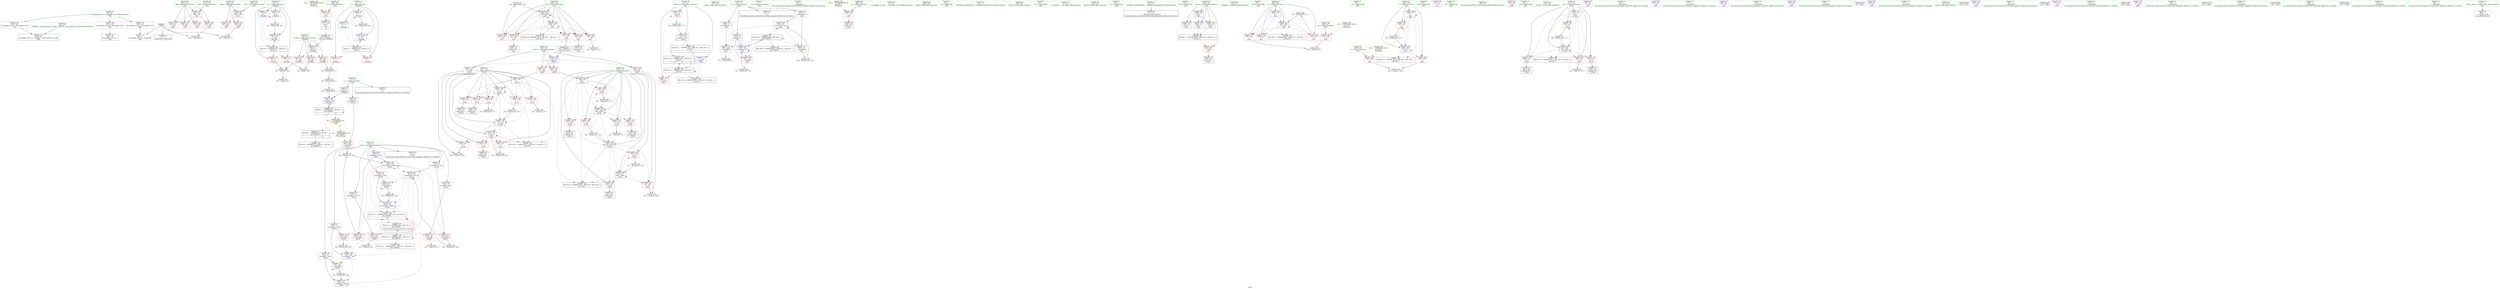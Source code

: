 digraph "SVFG" {
	label="SVFG";

	Node0x55632cdd7dc0 [shape=record,color=grey,label="{NodeID: 0\nNullPtr}"];
	Node0x55632cdd7dc0 -> Node0x55632ce00c40[style=solid];
	Node0x55632cdd7dc0 -> Node0x55632ce07b10[style=solid];
	Node0x55632cdd7dc0 -> Node0x55632ce118b0[style=solid];
	Node0x55632cdd7dc0 -> Node0x55632ce11bb0[style=solid];
	Node0x55632ce29da0 [shape=record,color=yellow,style=double,label="{NodeID: 360\n36V_1 = ENCHI(MR_36V_0)\npts\{263 \}\nFun[main]}"];
	Node0x55632ce29da0 -> Node0x55632ce06e50[style=dashed];
	Node0x55632ce03aa0 [shape=record,color=grey,label="{NodeID: 277\n364 = Binary(363, 154, )\n}"];
	Node0x55632ce03aa0 -> Node0x55632ce03840[style=solid];
	Node0x55632ce02a70 [shape=record,color=blue,label="{NodeID: 194\n129\<--203\ni26\<--\n_Z3cuti\n}"];
	Node0x55632ce02a70 -> Node0x55632ce05790[style=dashed];
	Node0x55632ce02a70 -> Node0x55632ce05860[style=dashed];
	Node0x55632ce02a70 -> Node0x55632ce05930[style=dashed];
	Node0x55632ce02a70 -> Node0x55632ce05a00[style=dashed];
	Node0x55632ce02a70 -> Node0x55632ce05d40[style=dashed];
	Node0x55632ce02a70 -> Node0x55632ce02c10[style=dashed];
	Node0x55632ce02a70 -> Node0x55632ce02e80[style=dashed];
	Node0x55632ce02a70 -> Node0x55632ce1f5f0[style=dashed];
	Node0x55632cdffc90 [shape=record,color=red,label="{NodeID: 111\n97\<--71\n\<--i\n_Z4makex\n}"];
	Node0x55632cdffc90 -> Node0x55632ce04820[style=solid];
	Node0x55632cdfdea0 [shape=record,color=green,label="{NodeID: 28\n17\<--19\nanswer\<--answer_field_insensitive\nGlob }"];
	Node0x55632cdfdea0 -> Node0x55632cdff880[style=solid];
	Node0x55632cdfdea0 -> Node0x55632cdff950[style=solid];
	Node0x55632cdfdea0 -> Node0x55632ce07810[style=solid];
	Node0x55632cdfdea0 -> Node0x55632ce086a0[style=solid];
	Node0x55632ce05c70 [shape=record,color=red,label="{NodeID: 139\n236\<--129\n\<--i26\n_Z3cuti\n}"];
	Node0x55632ce05c70 -> Node0x55632ce0d8a0[style=solid];
	Node0x55632ce00670 [shape=record,color=green,label="{NodeID: 56\n275\<--276\nfopen\<--fopen_field_insensitive\n}"];
	Node0x55632ce07330 [shape=record,color=red,label="{NodeID: 167\n353\<--268\n\<--i14\nmain\n|{<s0>15}}"];
	Node0x55632ce07330:s0 -> Node0x55632ce41050[style=solid,color=red];
	Node0x55632ce01f10 [shape=record,color=purple,label="{NodeID: 84\n349\<--11\narrayidx19\<--b\nmain\n}"];
	Node0x55632ce01f10 -> Node0x55632ce07670[style=solid];
	Node0x55632cdeba70 [shape=record,color=green,label="{NodeID: 1\n7\<--1\n__dso_handle\<--dummyObj\nGlob }"];
	Node0x55632ce03c20 [shape=record,color=grey,label="{NodeID: 278\n359 = Binary(358, 150, )\n}"];
	Node0x55632ce03c20 -> Node0x55632ce03770[style=solid];
	Node0x55632ce02b40 [shape=record,color=blue,label="{NodeID: 195\n217\<--219\narrayidx35\<--dec36\n_Z3cuti\n}"];
	Node0x55632ce02b40 -> Node0x55632ce063c0[style=dashed];
	Node0x55632ce02b40 -> Node0x55632ce02ce0[style=dashed];
	Node0x55632ce02b40 -> Node0x55632ce1faf0[style=dashed];
	Node0x55632cdffd60 [shape=record,color=red,label="{NodeID: 112\n101\<--71\n\<--i\n_Z4makex\n}"];
	Node0x55632cdfdf70 [shape=record,color=green,label="{NodeID: 29\n38\<--42\nllvm.global_ctors\<--llvm.global_ctors_field_insensitive\nGlob }"];
	Node0x55632cdfdf70 -> Node0x55632cdff580[style=solid];
	Node0x55632cdfdf70 -> Node0x55632cdff680[style=solid];
	Node0x55632cdfdf70 -> Node0x55632cdff780[style=solid];
	Node0x55632ce05d40 [shape=record,color=red,label="{NodeID: 140\n242\<--129\n\<--i26\n_Z3cuti\n}"];
	Node0x55632ce05d40 -> Node0x55632ce0d720[style=solid];
	Node0x55632ce00770 [shape=record,color=green,label="{NodeID: 57\n280\<--281\ncall1\<--call1_field_insensitive\nmain\n}"];
	Node0x55632ce00770 -> Node0x55632ce030f0[style=solid];
	Node0x55632ce07400 [shape=record,color=red,label="{NodeID: 168\n355\<--268\n\<--i14\nmain\n}"];
	Node0x55632ce07400 -> Node0x55632ce01a30[style=solid];
	Node0x55632ce01fe0 [shape=record,color=purple,label="{NodeID: 85\n357\<--11\narrayidx22\<--b\nmain\n}"];
	Node0x55632ce01fe0 -> Node0x55632ce07740[style=solid];
	Node0x55632ce01fe0 -> Node0x55632ce03770[style=solid];
	Node0x55632cdeb3b0 [shape=record,color=green,label="{NodeID: 2\n18\<--1\n\<--dummyObj\nCan only get source location for instruction, argument, global var or function.}"];
	Node0x55632ce29f60 [shape=record,color=yellow,style=double,label="{NodeID: 362\n40V_1 = ENCHI(MR_40V_0)\npts\{267 \}\nFun[main]}"];
	Node0x55632ce29f60 -> Node0x55632ce070c0[style=dashed];
	Node0x55632ce03da0 [shape=record,color=grey,label="{NodeID: 279\n222 = Binary(221, 154, )\n}"];
	Node0x55632ce03da0 -> Node0x55632ce02c10[style=solid];
	Node0x55632ce02c10 [shape=record,color=blue,label="{NodeID: 196\n129\<--222\ni26\<--dec37\n_Z3cuti\n}"];
	Node0x55632ce02c10 -> Node0x55632ce05ad0[style=dashed];
	Node0x55632ce02c10 -> Node0x55632ce05ba0[style=dashed];
	Node0x55632ce02c10 -> Node0x55632ce05c70[style=dashed];
	Node0x55632ce02c10 -> Node0x55632ce02db0[style=dashed];
	Node0x55632ce02c10 -> Node0x55632ce1f5f0[style=dashed];
	Node0x55632cdffe30 [shape=record,color=red,label="{NodeID: 113\n106\<--71\n\<--i\n_Z4makex\n}"];
	Node0x55632cdffe30 -> Node0x55632ce0da20[style=solid];
	Node0x55632cdfe040 [shape=record,color=green,label="{NodeID: 30\n43\<--44\n__cxx_global_var_init\<--__cxx_global_var_init_field_insensitive\n}"];
	Node0x55632ce05e10 [shape=record,color=red,label="{NodeID: 141\n142\<--141\n\<--arrayidx\n_Z3cuti\n}"];
	Node0x55632ce05e10 -> Node0x55632ce115b0[style=solid];
	Node0x55632ce00840 [shape=record,color=green,label="{NodeID: 58\n288\<--289\nprintf\<--printf_field_insensitive\n}"];
	Node0x55632ce074d0 [shape=record,color=red,label="{NodeID: 169\n363\<--268\n\<--i14\nmain\n}"];
	Node0x55632ce074d0 -> Node0x55632ce03aa0[style=solid];
	Node0x55632ce020b0 [shape=record,color=purple,label="{NodeID: 86\n141\<--14\narrayidx\<--have\n_Z3cuti\n}"];
	Node0x55632ce020b0 -> Node0x55632ce05e10[style=solid];
	Node0x55632cdeb710 [shape=record,color=green,label="{NodeID: 3\n20\<--1\n.str\<--dummyObj\nGlob }"];
	Node0x55632ce03f20 [shape=record,color=grey,label="{NodeID: 280\n219 = Binary(218, 150, )\n}"];
	Node0x55632ce03f20 -> Node0x55632ce02b40[style=solid];
	Node0x55632ce02ce0 [shape=record,color=blue,label="{NodeID: 197\n231\<--233\narrayidx42\<--add43\n_Z3cuti\n}"];
	Node0x55632ce02ce0 -> Node0x55632ce063c0[style=dashed];
	Node0x55632ce02ce0 -> Node0x55632ce02ce0[style=dashed];
	Node0x55632ce02ce0 -> Node0x55632ce1faf0[style=dashed];
	Node0x55632cdfff00 [shape=record,color=red,label="{NodeID: 114\n87\<--73\n\<--w\n_Z4makex\n}"];
	Node0x55632cdfff00 -> Node0x55632ce11d30[style=solid];
	Node0x55632cdfe110 [shape=record,color=green,label="{NodeID: 31\n47\<--48\n_ZNSt8ios_base4InitC1Ev\<--_ZNSt8ios_base4InitC1Ev_field_insensitive\n}"];
	Node0x55632ce05ee0 [shape=record,color=red,label="{NodeID: 142\n148\<--147\n\<--arrayidx3\n_Z3cuti\n}"];
	Node0x55632ce05ee0 -> Node0x55632ce0e020[style=solid];
	Node0x55632ce00940 [shape=record,color=green,label="{NodeID: 59\n302\<--303\nfscanf\<--fscanf_field_insensitive\n}"];
	Node0x55632ce075a0 [shape=record,color=red,label="{NodeID: 170\n331\<--330\n\<--arrayidx\nmain\n}"];
	Node0x55632ce075a0 -> Node0x55632ce0dba0[style=solid];
	Node0x55632ce02180 [shape=record,color=purple,label="{NodeID: 87\n147\<--14\narrayidx3\<--have\n_Z3cuti\n}"];
	Node0x55632ce02180 -> Node0x55632ce05ee0[style=solid];
	Node0x55632ce02180 -> Node0x55632ce08290[style=solid];
	Node0x55632cdd80e0 [shape=record,color=green,label="{NodeID: 4\n22\<--1\n.str.1\<--dummyObj\nGlob }"];
	Node0x55632ce040a0 [shape=record,color=grey,label="{NodeID: 281\n165 = Binary(164, 166, )\n}"];
	Node0x55632ce040a0 -> Node0x55632ce08430[style=solid];
	Node0x55632ce02db0 [shape=record,color=blue,label="{NodeID: 198\n129\<--237\ni26\<--dec45\n_Z3cuti\n}"];
	Node0x55632ce02db0 -> Node0x55632ce05ad0[style=dashed];
	Node0x55632ce02db0 -> Node0x55632ce05ba0[style=dashed];
	Node0x55632ce02db0 -> Node0x55632ce05c70[style=dashed];
	Node0x55632ce02db0 -> Node0x55632ce02db0[style=dashed];
	Node0x55632ce02db0 -> Node0x55632ce1f5f0[style=dashed];
	Node0x55632ce048f0 [shape=record,color=red,label="{NodeID: 115\n92\<--73\n\<--w\n_Z4makex\n}"];
	Node0x55632ce048f0 -> Node0x55632ce10830[style=solid];
	Node0x55632cdfe1e0 [shape=record,color=green,label="{NodeID: 32\n53\<--54\n__cxa_atexit\<--__cxa_atexit_field_insensitive\n}"];
	Node0x55632ce05fb0 [shape=record,color=red,label="{NodeID: 143\n164\<--163\n\<--arrayidx9\n_Z3cuti\n}"];
	Node0x55632ce05fb0 -> Node0x55632ce040a0[style=solid];
	Node0x55632ce00a40 [shape=record,color=green,label="{NodeID: 60\n372\<--373\nfprintf\<--fprintf_field_insensitive\n}"];
	Node0x55632ce07670 [shape=record,color=red,label="{NodeID: 171\n350\<--349\n\<--arrayidx19\nmain\n}"];
	Node0x55632ce07670 -> Node0x55632ce112b0[style=solid];
	Node0x55632ce02250 [shape=record,color=purple,label="{NodeID: 88\n163\<--14\narrayidx9\<--have\n_Z3cuti\n}"];
	Node0x55632ce02250 -> Node0x55632ce05fb0[style=solid];
	Node0x55632ce02250 -> Node0x55632ce08430[style=solid];
	Node0x55632cdeb830 [shape=record,color=green,label="{NodeID: 5\n24\<--1\n.str.2\<--dummyObj\nGlob }"];
	Node0x55632ce04220 [shape=record,color=grey,label="{NodeID: 282\n170 = Binary(169, 154, )\n}"];
	Node0x55632ce04220 -> Node0x55632ce08500[style=solid];
	Node0x55632ce02e80 [shape=record,color=blue,label="{NodeID: 199\n129\<--243\ni26\<--inc49\n_Z3cuti\n}"];
	Node0x55632ce02e80 -> Node0x55632ce05790[style=dashed];
	Node0x55632ce02e80 -> Node0x55632ce05860[style=dashed];
	Node0x55632ce02e80 -> Node0x55632ce05930[style=dashed];
	Node0x55632ce02e80 -> Node0x55632ce05a00[style=dashed];
	Node0x55632ce02e80 -> Node0x55632ce05d40[style=dashed];
	Node0x55632ce02e80 -> Node0x55632ce02c10[style=dashed];
	Node0x55632ce02e80 -> Node0x55632ce02e80[style=dashed];
	Node0x55632ce02e80 -> Node0x55632ce1f5f0[style=dashed];
	Node0x55632ce049c0 [shape=record,color=red,label="{NodeID: 116\n109\<--73\n\<--w\n_Z4makex\n}"];
	Node0x55632ce049c0 -> Node0x55632ce046a0[style=solid];
	Node0x55632cdfe2b0 [shape=record,color=green,label="{NodeID: 33\n52\<--58\n_ZNSt8ios_base4InitD1Ev\<--_ZNSt8ios_base4InitD1Ev_field_insensitive\n}"];
	Node0x55632cdfe2b0 -> Node0x55632ce01040[style=solid];
	Node0x55632ce06080 [shape=record,color=red,label="{NodeID: 144\n191\<--190\n\<--arrayidx19\n_Z3cuti\n}"];
	Node0x55632ce06080 -> Node0x55632ce0dd20[style=solid];
	Node0x55632ce00b40 [shape=record,color=green,label="{NodeID: 61\n40\<--397\n_GLOBAL__sub_I_xpsmiler_3_0.cpp\<--_GLOBAL__sub_I_xpsmiler_3_0.cpp_field_insensitive\n}"];
	Node0x55632ce00b40 -> Node0x55632ce07a10[style=solid];
	Node0x55632ce25ef0 [shape=record,color=black,label="{NodeID: 338\nMR_10V_6 = PHI(MR_10V_2, MR_10V_1, MR_10V_1, )\npts\{19 \}\n}"];
	Node0x55632ce07740 [shape=record,color=red,label="{NodeID: 172\n358\<--357\n\<--arrayidx22\nmain\n}"];
	Node0x55632ce07740 -> Node0x55632ce03c20[style=solid];
	Node0x55632ce02320 [shape=record,color=purple,label="{NodeID: 89\n194\<--14\narrayidx21\<--have\n_Z3cuti\n}"];
	Node0x55632ce02320 -> Node0x55632ce06150[style=solid];
	Node0x55632ce02320 -> Node0x55632ce028d0[style=solid];
	Node0x55632cdeb8c0 [shape=record,color=green,label="{NodeID: 6\n26\<--1\n.str.3\<--dummyObj\nGlob }"];
	Node0x55632ce043a0 [shape=record,color=grey,label="{NodeID: 283\n176 = Binary(175, 177, )\n}"];
	Node0x55632ce043a0 -> Node0x55632ce085d0[style=solid];
	Node0x55632ce02f50 [shape=record,color=blue,label="{NodeID: 200\n250\<--18\nretval\<--\nmain\n}"];
	Node0x55632ce02f50 -> Node0x55632ce031c0[style=dashed];
	Node0x55632ce02f50 -> Node0x55632ce03290[style=dashed];
	Node0x55632ce02f50 -> Node0x55632ce0a960[style=dashed];
	Node0x55632ce04a90 [shape=record,color=red,label="{NodeID: 117\n132\<--123\n\<--x.addr\n_Z3cuti\n}"];
	Node0x55632ce04a90 -> Node0x55632ce081c0[style=solid];
	Node0x55632cdfe3b0 [shape=record,color=green,label="{NodeID: 34\n65\<--66\n_Z4makex\<--_Z4makex_field_insensitive\n}"];
	Node0x55632ce1d3f0 [shape=record,color=black,label="{NodeID: 311\nMR_8V_2 = PHI(MR_8V_3, MR_8V_1, )\npts\{100000 \}\n|{|<s1>13}}"];
	Node0x55632ce1d3f0 -> Node0x55632ce277f0[style=dashed];
	Node0x55632ce1d3f0:s1 -> Node0x55632ce209f0[style=dashed,color=red];
	Node0x55632ce06150 [shape=record,color=red,label="{NodeID: 145\n195\<--194\n\<--arrayidx21\n_Z3cuti\n}"];
	Node0x55632ce06150 -> Node0x55632ce0dd20[style=solid];
	Node0x55632ce00c40 [shape=record,color=black,label="{NodeID: 62\n2\<--3\ndummyVal\<--dummyVal\n}"];
	Node0x55632ce263f0 [shape=record,color=black,label="{NodeID: 339\nMR_24V_5 = PHI(MR_24V_3, MR_24V_6, MR_24V_4, )\npts\{251 \}\n}"];
	Node0x55632ce263f0 -> Node0x55632ce06490[style=dashed];
	Node0x55632ce07810 [shape=record,color=blue,label="{NodeID: 173\n17\<--18\nanswer\<--\nGlob }"];
	Node0x55632ce07810 -> Node0x55632ce231f0[style=dashed];
	Node0x55632ce07810 -> Node0x55632ce25ef0[style=dashed];
	Node0x55632ce023f0 [shape=record,color=purple,label="{NodeID: 90\n211\<--14\narrayidx31\<--have\n_Z3cuti\n}"];
	Node0x55632ce023f0 -> Node0x55632ce06220[style=solid];
	Node0x55632cdeb4b0 [shape=record,color=green,label="{NodeID: 7\n28\<--1\n.str.4\<--dummyObj\nGlob }"];
	Node0x55632ce04520 [shape=record,color=grey,label="{NodeID: 284\n376 = Binary(375, 177, )\n}"];
	Node0x55632ce04520 -> Node0x55632ce0a890[style=solid];
	Node0x55632ce03020 [shape=record,color=blue,label="{NodeID: 201\n252\<--273\ninfp\<--call\nmain\n}"];
	Node0x55632ce03020 -> Node0x55632ce06560[style=dashed];
	Node0x55632ce03020 -> Node0x55632ce06630[style=dashed];
	Node0x55632ce03020 -> Node0x55632ce06700[style=dashed];
	Node0x55632ce03020 -> Node0x55632ce067d0[style=dashed];
	Node0x55632ce04b60 [shape=record,color=red,label="{NodeID: 118\n158\<--123\n\<--x.addr\n_Z3cuti\n}"];
	Node0x55632ce04b60 -> Node0x55632ce11730[style=solid];
	Node0x55632cdfe4b0 [shape=record,color=green,label="{NodeID: 35\n69\<--70\nx.addr\<--x.addr_field_insensitive\n_Z4makex\n}"];
	Node0x55632cdfe4b0 -> Node0x55632cdffa20[style=solid];
	Node0x55632cdfe4b0 -> Node0x55632cdffaf0[style=solid];
	Node0x55632cdfe4b0 -> Node0x55632cdffbc0[style=solid];
	Node0x55632cdfe4b0 -> Node0x55632ce07c10[style=solid];
	Node0x55632ce06220 [shape=record,color=red,label="{NodeID: 146\n212\<--211\n\<--arrayidx31\n_Z3cuti\n}"];
	Node0x55632ce06220 -> Node0x55632ce10cb0[style=solid];
	Node0x55632ce00d40 [shape=record,color=black,label="{NodeID: 63\n9\<--8\n\<--a\nCan only get source location for instruction, argument, global var or function.}"];
	Node0x55632ce268f0 [shape=record,color=black,label="{NodeID: 340\nMR_32V_5 = PHI(MR_32V_3, MR_32V_1, MR_32V_1, )\npts\{259 \}\n}"];
	Node0x55632ce07910 [shape=record,color=blue,label="{NodeID: 174\n401\<--39\nllvm.global_ctors_0\<--\nGlob }"];
	Node0x55632ce024c0 [shape=record,color=purple,label="{NodeID: 91\n217\<--14\narrayidx35\<--have\n_Z3cuti\n}"];
	Node0x55632ce024c0 -> Node0x55632ce062f0[style=solid];
	Node0x55632ce024c0 -> Node0x55632ce02b40[style=solid];
	Node0x55632cdeb540 [shape=record,color=green,label="{NodeID: 8\n30\<--1\n.str.5\<--dummyObj\nGlob }"];
	Node0x55632ce046a0 [shape=record,color=grey,label="{NodeID: 285\n110 = Binary(109, 85, )\n}"];
	Node0x55632ce046a0 -> Node0x55632ce08020[style=solid];
	Node0x55632ce030f0 [shape=record,color=blue,label="{NodeID: 202\n254\<--280\noutfp\<--call1\nmain\n}"];
	Node0x55632ce030f0 -> Node0x55632ce068a0[style=dashed];
	Node0x55632ce030f0 -> Node0x55632ce06970[style=dashed];
	Node0x55632ce04c30 [shape=record,color=red,label="{NodeID: 119\n203\<--123\n\<--x.addr\n_Z3cuti\n}"];
	Node0x55632ce04c30 -> Node0x55632ce02a70[style=solid];
	Node0x55632cdfe580 [shape=record,color=green,label="{NodeID: 36\n71\<--72\ni\<--i_field_insensitive\n_Z4makex\n}"];
	Node0x55632cdfe580 -> Node0x55632cdffc90[style=solid];
	Node0x55632cdfe580 -> Node0x55632cdffd60[style=solid];
	Node0x55632cdfe580 -> Node0x55632cdffe30[style=solid];
	Node0x55632cdfe580 -> Node0x55632ce07ce0[style=solid];
	Node0x55632cdfe580 -> Node0x55632ce07f50[style=solid];
	Node0x55632ce062f0 [shape=record,color=red,label="{NodeID: 147\n218\<--217\n\<--arrayidx35\n_Z3cuti\n}"];
	Node0x55632ce062f0 -> Node0x55632ce03f20[style=solid];
	Node0x55632ce00e40 [shape=record,color=black,label="{NodeID: 64\n12\<--11\n\<--b\nCan only get source location for instruction, argument, global var or function.}"];
	Node0x55632ce26df0 [shape=record,color=black,label="{NodeID: 341\nMR_38V_6 = PHI(MR_38V_2, MR_38V_1, MR_38V_1, )\npts\{265 \}\n}"];
	Node0x55632ce07a10 [shape=record,color=blue,label="{NodeID: 175\n402\<--40\nllvm.global_ctors_1\<--_GLOBAL__sub_I_xpsmiler_3_0.cpp\nGlob }"];
	Node0x55632ce02590 [shape=record,color=purple,label="{NodeID: 92\n231\<--14\narrayidx42\<--have\n_Z3cuti\n}"];
	Node0x55632ce02590 -> Node0x55632ce063c0[style=solid];
	Node0x55632ce02590 -> Node0x55632ce02ce0[style=solid];
	Node0x55632cdd7c20 [shape=record,color=green,label="{NodeID: 9\n32\<--1\n.str.6\<--dummyObj\nGlob }"];
	Node0x55632ce04820 [shape=record,color=grey,label="{NodeID: 286\n98 = Binary(96, 97, )\n}"];
	Node0x55632ce04820 -> Node0x55632ce0e4a0[style=solid];
	Node0x55632ce031c0 [shape=record,color=blue,label="{NodeID: 203\n250\<--18\nretval\<--\nmain\n}"];
	Node0x55632ce031c0 -> Node0x55632ce263f0[style=dashed];
	Node0x55632ce04d00 [shape=record,color=red,label="{NodeID: 120\n226\<--123\n\<--x.addr\n_Z3cuti\n}"];
	Node0x55632ce04d00 -> Node0x55632ce11a30[style=solid];
	Node0x55632cdfe650 [shape=record,color=green,label="{NodeID: 37\n73\<--74\nw\<--w_field_insensitive\n_Z4makex\n}"];
	Node0x55632cdfe650 -> Node0x55632cdfff00[style=solid];
	Node0x55632cdfe650 -> Node0x55632ce048f0[style=solid];
	Node0x55632cdfe650 -> Node0x55632ce049c0[style=solid];
	Node0x55632cdfe650 -> Node0x55632ce07db0[style=solid];
	Node0x55632cdfe650 -> Node0x55632ce08020[style=solid];
	Node0x55632ce1e2f0 [shape=record,color=black,label="{NodeID: 314\nMR_10V_2 = PHI(MR_10V_1, MR_10V_3, MR_10V_3, )\npts\{19 \}\n|{<s0>15}}"];
	Node0x55632ce1e2f0:s0 -> Node0x55632ce20ef0[style=dashed,color=blue];
	Node0x55632ce063c0 [shape=record,color=red,label="{NodeID: 148\n232\<--231\n\<--arrayidx42\n_Z3cuti\n}"];
	Node0x55632ce063c0 -> Node0x55632ce106b0[style=solid];
	Node0x55632ce00f40 [shape=record,color=black,label="{NodeID: 65\n15\<--14\n\<--have\nCan only get source location for instruction, argument, global var or function.}"];
	Node0x55632ce272f0 [shape=record,color=black,label="{NodeID: 342\nMR_42V_6 = PHI(MR_42V_2, MR_42V_1, MR_42V_1, )\npts\{269 \}\n}"];
	Node0x55632ce07b10 [shape=record,color=blue, style = dotted,label="{NodeID: 176\n403\<--3\nllvm.global_ctors_2\<--dummyVal\nGlob }"];
	Node0x55632ce02660 [shape=record,color=purple,label="{NodeID: 93\n271\<--20\n\<--.str\nmain\n}"];
	Node0x55632cdd7cb0 [shape=record,color=green,label="{NodeID: 10\n34\<--1\n.str.7\<--dummyObj\nGlob }"];
	Node0x55632ce106b0 [shape=record,color=grey,label="{NodeID: 287\n233 = Binary(232, 166, )\n}"];
	Node0x55632ce106b0 -> Node0x55632ce02ce0[style=solid];
	Node0x55632ce03290 [shape=record,color=blue,label="{NodeID: 204\n250\<--18\nretval\<--\nmain\n}"];
	Node0x55632ce03290 -> Node0x55632ce263f0[style=dashed];
	Node0x55632ce04dd0 [shape=record,color=red,label="{NodeID: 121\n135\<--125\n\<--i\n_Z3cuti\n}"];
	Node0x55632ce04dd0 -> Node0x55632ce11430[style=solid];
	Node0x55632cdfe720 [shape=record,color=green,label="{NodeID: 38\n80\<--81\nllvm.memset.p0i8.i64\<--llvm.memset.p0i8.i64_field_insensitive\n}"];
	Node0x55632ce1e7f0 [shape=record,color=black,label="{NodeID: 315\nMR_14V_8 = PHI(MR_14V_5, MR_14V_3, MR_14V_3, )\npts\{126 \}\n}"];
	Node0x55632ce06490 [shape=record,color=red,label="{NodeID: 149\n381\<--250\n\<--retval\nmain\n}"];
	Node0x55632ce06490 -> Node0x55632ce01b00[style=solid];
	Node0x55632ce01040 [shape=record,color=black,label="{NodeID: 66\n51\<--52\n\<--_ZNSt8ios_base4InitD1Ev\nCan only get source location for instruction, argument, global var or function.}"];
	Node0x55632ce277f0 [shape=record,color=black,label="{NodeID: 343\nMR_8V_4 = PHI(MR_8V_2, MR_8V_1, MR_8V_1, )\npts\{100000 \}\n}"];
	Node0x55632ce07c10 [shape=record,color=blue,label="{NodeID: 177\n69\<--68\nx.addr\<--x\n_Z4makex\n}"];
	Node0x55632ce07c10 -> Node0x55632cdffa20[style=dashed];
	Node0x55632ce07c10 -> Node0x55632cdffaf0[style=dashed];
	Node0x55632ce07c10 -> Node0x55632cdffbc0[style=dashed];
	Node0x55632ce02730 [shape=record,color=purple,label="{NodeID: 94\n272\<--22\n\<--.str.1\nmain\n}"];
	Node0x55632cdec610 [shape=record,color=green,label="{NodeID: 11\n36\<--1\n.str.8\<--dummyObj\nGlob }"];
	Node0x55632ce10830 [shape=record,color=grey,label="{NodeID: 288\n93 = Binary(91, 92, )\n}"];
	Node0x55632ce10830 -> Node0x55632ce11eb0[style=solid];
	Node0x55632ce03360 [shape=record,color=blue,label="{NodeID: 205\n258\<--177\nz\<--\nmain\n}"];
	Node0x55632ce03360 -> Node0x55632ce06b10[style=dashed];
	Node0x55632ce03360 -> Node0x55632ce06be0[style=dashed];
	Node0x55632ce03360 -> Node0x55632ce06cb0[style=dashed];
	Node0x55632ce03360 -> Node0x55632ce0a890[style=dashed];
	Node0x55632ce03360 -> Node0x55632ce268f0[style=dashed];
	Node0x55632ce04ea0 [shape=record,color=red,label="{NodeID: 122\n139\<--125\n\<--i\n_Z3cuti\n}"];
	Node0x55632ce04ea0 -> Node0x55632ce01140[style=solid];
	Node0x55632cdfe820 [shape=record,color=green,label="{NodeID: 39\n119\<--120\n_Z3cuti\<--_Z3cuti_field_insensitive\n}"];
	Node0x55632ce1f500 [shape=record,color=black,label="{NodeID: 316\nMR_16V_2 = PHI(MR_16V_1, MR_16V_4, MR_16V_4, )\npts\{128 \}\n}"];
	Node0x55632ce06560 [shape=record,color=red,label="{NodeID: 150\n283\<--252\n\<--infp\nmain\n}"];
	Node0x55632ce06560 -> Node0x55632ce118b0[style=solid];
	Node0x55632ce01140 [shape=record,color=black,label="{NodeID: 67\n140\<--139\nidxprom\<--\n_Z3cuti\n}"];
	Node0x55632ce27cf0 [shape=record,color=black,label="{NodeID: 344\nMR_45V_8 = PHI(MR_45V_2, MR_45V_1, MR_45V_1, )\npts\{130000 \}\n}"];
	Node0x55632ce07ce0 [shape=record,color=blue,label="{NodeID: 178\n71\<--83\ni\<--\n_Z4makex\n}"];
	Node0x55632ce07ce0 -> Node0x55632ce1fff0[style=dashed];
	Node0x55632ce02800 [shape=record,color=purple,label="{NodeID: 95\n278\<--24\n\<--.str.2\nmain\n}"];
	Node0x55632cdec6e0 [shape=record,color=green,label="{NodeID: 12\n39\<--1\n\<--dummyObj\nCan only get source location for instruction, argument, global var or function.}"];
	Node0x55632ce109b0 [shape=record,color=grey,label="{NodeID: 289\n181 = Binary(180, 177, )\n}"];
	Node0x55632ce109b0 -> Node0x55632ce086a0[style=solid];
	Node0x55632ce03430 [shape=record,color=blue,label="{NodeID: 206\n264\<--18\ni\<--\nmain\n}"];
	Node0x55632ce03430 -> Node0x55632ce06f20[style=dashed];
	Node0x55632ce03430 -> Node0x55632ce06ff0[style=dashed];
	Node0x55632ce03430 -> Node0x55632ce03430[style=dashed];
	Node0x55632ce03430 -> Node0x55632ce035d0[style=dashed];
	Node0x55632ce03430 -> Node0x55632ce26df0[style=dashed];
	Node0x55632ce04f70 [shape=record,color=red,label="{NodeID: 123\n145\<--125\n\<--i\n_Z3cuti\n}"];
	Node0x55632ce04f70 -> Node0x55632ce01210[style=solid];
	Node0x55632cdfe920 [shape=record,color=green,label="{NodeID: 40\n123\<--124\nx.addr\<--x.addr_field_insensitive\n_Z3cuti\n}"];
	Node0x55632cdfe920 -> Node0x55632ce04a90[style=solid];
	Node0x55632cdfe920 -> Node0x55632ce04b60[style=solid];
	Node0x55632cdfe920 -> Node0x55632ce04c30[style=solid];
	Node0x55632cdfe920 -> Node0x55632ce04d00[style=solid];
	Node0x55632cdfe920 -> Node0x55632ce080f0[style=solid];
	Node0x55632ce097a0 [shape=record,color=yellow,style=double,label="{NodeID: 400\n8V_3 = CSCHI(MR_8V_2)\npts\{100000 \}\nCS[]|{|<s1>15}}"];
	Node0x55632ce097a0 -> Node0x55632ce1d3f0[style=dashed];
	Node0x55632ce097a0:s1 -> Node0x55632ce29590[style=dashed,color=red];
	Node0x55632ce1f5f0 [shape=record,color=black,label="{NodeID: 317\nMR_18V_2 = PHI(MR_18V_1, MR_18V_4, MR_18V_6, )\npts\{130 \}\n}"];
	Node0x55632ce06630 [shape=record,color=red,label="{NodeID: 151\n299\<--252\n\<--infp\nmain\n}"];
	Node0x55632ce01210 [shape=record,color=black,label="{NodeID: 68\n146\<--145\nidxprom2\<--\n_Z3cuti\n}"];
	Node0x55632ce281f0 [shape=record,color=black,label="{NodeID: 345\nMR_21V_6 = PHI(MR_21V_2, MR_21V_1, MR_21V_1, )\npts\{160000 \}\n}"];
	Node0x55632ce07db0 [shape=record,color=blue,label="{NodeID: 179\n73\<--85\nw\<--\n_Z4makex\n}"];
	Node0x55632ce07db0 -> Node0x55632ce204f0[style=dashed];
	Node0x55632cdfefd0 [shape=record,color=purple,label="{NodeID: 96\n279\<--26\n\<--.str.3\nmain\n}"];
	Node0x55632cdebb60 [shape=record,color=green,label="{NodeID: 13\n77\<--1\n\<--dummyObj\nCan only get source location for instruction, argument, global var or function.}"];
	Node0x55632ce10b30 [shape=record,color=grey,label="{NodeID: 290\n186 = cmp(185, 137, )\n}"];
	Node0x55632ce03500 [shape=record,color=blue,label="{NodeID: 207\n330\<--332\narrayidx\<--inc\nmain\n}"];
	Node0x55632ce03500 -> Node0x55632ce075a0[style=dashed];
	Node0x55632ce03500 -> Node0x55632ce03500[style=dashed];
	Node0x55632ce03500 -> Node0x55632ce23bf0[style=dashed];
	Node0x55632ce05040 [shape=record,color=red,label="{NodeID: 124\n152\<--125\n\<--i\n_Z3cuti\n}"];
	Node0x55632ce05040 -> Node0x55632ce0e1a0[style=solid];
	Node0x55632cdfe9f0 [shape=record,color=green,label="{NodeID: 41\n125\<--126\ni\<--i_field_insensitive\n_Z3cuti\n}"];
	Node0x55632cdfe9f0 -> Node0x55632ce04dd0[style=solid];
	Node0x55632cdfe9f0 -> Node0x55632ce04ea0[style=solid];
	Node0x55632cdfe9f0 -> Node0x55632ce04f70[style=solid];
	Node0x55632cdfe9f0 -> Node0x55632ce05040[style=solid];
	Node0x55632cdfe9f0 -> Node0x55632ce05110[style=solid];
	Node0x55632cdfe9f0 -> Node0x55632ce051e0[style=solid];
	Node0x55632cdfe9f0 -> Node0x55632ce052b0[style=solid];
	Node0x55632cdfe9f0 -> Node0x55632ce05380[style=solid];
	Node0x55632cdfe9f0 -> Node0x55632ce081c0[style=solid];
	Node0x55632cdfe9f0 -> Node0x55632ce08360[style=solid];
	Node0x55632cdfe9f0 -> Node0x55632ce08500[style=solid];
	Node0x55632cdfe9f0 -> Node0x55632ce085d0[style=solid];
	Node0x55632ce1faf0 [shape=record,color=black,label="{NodeID: 318\nMR_21V_5 = PHI(MR_21V_3, MR_21V_6, MR_21V_9, )\npts\{160000 \}\n|{<s0>15}}"];
	Node0x55632ce1faf0:s0 -> Node0x55632ce218f0[style=dashed,color=blue];
	Node0x55632ce06700 [shape=record,color=red,label="{NodeID: 152\n310\<--252\n\<--infp\nmain\n}"];
	Node0x55632ce012e0 [shape=record,color=black,label="{NodeID: 69\n162\<--161\nidxprom8\<--\n_Z3cuti\n}"];
	Node0x55632ce07e80 [shape=record,color=blue,label="{NodeID: 180\n102\<--100\narrayidx\<--sub\n_Z4makex\n}"];
	Node0x55632ce07e80 -> Node0x55632ce209f0[style=dashed];
	Node0x55632cdff0a0 [shape=record,color=purple,label="{NodeID: 97\n286\<--28\n\<--.str.4\nmain\n}"];
	Node0x55632cdebc30 [shape=record,color=green,label="{NodeID: 14\n78\<--1\n\<--dummyObj\nCan only get source location for instruction, argument, global var or function.}"];
	Node0x55632ce10cb0 [shape=record,color=grey,label="{NodeID: 291\n213 = cmp(212, 83, )\n}"];
	Node0x55632ce035d0 [shape=record,color=blue,label="{NodeID: 208\n264\<--336\ni\<--inc13\nmain\n}"];
	Node0x55632ce035d0 -> Node0x55632ce06f20[style=dashed];
	Node0x55632ce035d0 -> Node0x55632ce06ff0[style=dashed];
	Node0x55632ce035d0 -> Node0x55632ce03430[style=dashed];
	Node0x55632ce035d0 -> Node0x55632ce035d0[style=dashed];
	Node0x55632ce035d0 -> Node0x55632ce26df0[style=dashed];
	Node0x55632ce05110 [shape=record,color=red,label="{NodeID: 125\n157\<--125\n\<--i\n_Z3cuti\n}"];
	Node0x55632ce05110 -> Node0x55632ce11730[style=solid];
	Node0x55632cdfeac0 [shape=record,color=green,label="{NodeID: 42\n127\<--128\ni14\<--i14_field_insensitive\n_Z3cuti\n}"];
	Node0x55632cdfeac0 -> Node0x55632ce05450[style=solid];
	Node0x55632cdfeac0 -> Node0x55632ce05520[style=solid];
	Node0x55632cdfeac0 -> Node0x55632ce055f0[style=solid];
	Node0x55632cdfeac0 -> Node0x55632ce056c0[style=solid];
	Node0x55632cdfeac0 -> Node0x55632ce08770[style=solid];
	Node0x55632cdfeac0 -> Node0x55632ce029a0[style=solid];
	Node0x55632ce1fff0 [shape=record,color=black,label="{NodeID: 319\nMR_4V_3 = PHI(MR_4V_4, MR_4V_2, )\npts\{72 \}\n}"];
	Node0x55632ce1fff0 -> Node0x55632cdffc90[style=dashed];
	Node0x55632ce1fff0 -> Node0x55632cdffd60[style=dashed];
	Node0x55632ce1fff0 -> Node0x55632cdffe30[style=dashed];
	Node0x55632ce1fff0 -> Node0x55632ce07f50[style=dashed];
	Node0x55632ce067d0 [shape=record,color=red,label="{NodeID: 153\n325\<--252\n\<--infp\nmain\n}"];
	Node0x55632ce013b0 [shape=record,color=black,label="{NodeID: 70\n189\<--188\nidxprom18\<--\n_Z3cuti\n}"];
	Node0x55632ce07f50 [shape=record,color=blue,label="{NodeID: 181\n71\<--107\ni\<--inc\n_Z4makex\n}"];
	Node0x55632ce07f50 -> Node0x55632ce1fff0[style=dashed];
	Node0x55632cdff170 [shape=record,color=purple,label="{NodeID: 98\n295\<--30\n\<--.str.5\nmain\n}"];
	Node0x55632cdebd00 [shape=record,color=green,label="{NodeID: 15\n79\<--1\n\<--dummyObj\nCan only get source location for instruction, argument, global var or function.}"];
	Node0x55632ce10e30 [shape=record,color=grey,label="{NodeID: 292\n207 = cmp(206, 137, )\n}"];
	Node0x55632ce036a0 [shape=record,color=blue,label="{NodeID: 209\n268\<--341\ni14\<--\nmain\n}"];
	Node0x55632ce036a0 -> Node0x55632ce07190[style=dashed];
	Node0x55632ce036a0 -> Node0x55632ce07260[style=dashed];
	Node0x55632ce036a0 -> Node0x55632ce07330[style=dashed];
	Node0x55632ce036a0 -> Node0x55632ce07400[style=dashed];
	Node0x55632ce036a0 -> Node0x55632ce074d0[style=dashed];
	Node0x55632ce036a0 -> Node0x55632ce036a0[style=dashed];
	Node0x55632ce036a0 -> Node0x55632ce03840[style=dashed];
	Node0x55632ce036a0 -> Node0x55632ce272f0[style=dashed];
	Node0x55632ce051e0 [shape=record,color=red,label="{NodeID: 126\n161\<--125\n\<--i\n_Z3cuti\n}"];
	Node0x55632ce051e0 -> Node0x55632ce012e0[style=solid];
	Node0x55632cdfeb90 [shape=record,color=green,label="{NodeID: 43\n129\<--130\ni26\<--i26_field_insensitive\n_Z3cuti\n}"];
	Node0x55632cdfeb90 -> Node0x55632ce05790[style=solid];
	Node0x55632cdfeb90 -> Node0x55632ce05860[style=solid];
	Node0x55632cdfeb90 -> Node0x55632ce05930[style=solid];
	Node0x55632cdfeb90 -> Node0x55632ce05a00[style=solid];
	Node0x55632cdfeb90 -> Node0x55632ce05ad0[style=solid];
	Node0x55632cdfeb90 -> Node0x55632ce05ba0[style=solid];
	Node0x55632cdfeb90 -> Node0x55632ce05c70[style=solid];
	Node0x55632cdfeb90 -> Node0x55632ce05d40[style=solid];
	Node0x55632cdfeb90 -> Node0x55632ce02a70[style=solid];
	Node0x55632cdfeb90 -> Node0x55632ce02c10[style=solid];
	Node0x55632cdfeb90 -> Node0x55632ce02db0[style=solid];
	Node0x55632cdfeb90 -> Node0x55632ce02e80[style=solid];
	Node0x55632ce40950 [shape=record,color=black,label="{NodeID: 403\n50 = PHI()\n}"];
	Node0x55632ce204f0 [shape=record,color=black,label="{NodeID: 320\nMR_6V_3 = PHI(MR_6V_4, MR_6V_2, )\npts\{74 \}\n}"];
	Node0x55632ce204f0 -> Node0x55632cdfff00[style=dashed];
	Node0x55632ce204f0 -> Node0x55632ce048f0[style=dashed];
	Node0x55632ce204f0 -> Node0x55632ce049c0[style=dashed];
	Node0x55632ce204f0 -> Node0x55632ce08020[style=dashed];
	Node0x55632ce068a0 [shape=record,color=red,label="{NodeID: 154\n292\<--254\n\<--outfp\nmain\n}"];
	Node0x55632ce068a0 -> Node0x55632ce11bb0[style=solid];
	Node0x55632ce01480 [shape=record,color=black,label="{NodeID: 71\n193\<--192\nidxprom20\<--\n_Z3cuti\n}"];
	Node0x55632ce08020 [shape=record,color=blue,label="{NodeID: 182\n73\<--110\nw\<--shl1\n_Z4makex\n}"];
	Node0x55632ce08020 -> Node0x55632ce204f0[style=dashed];
	Node0x55632cdff240 [shape=record,color=purple,label="{NodeID: 99\n300\<--32\n\<--.str.6\nmain\n}"];
	Node0x55632cdebdd0 [shape=record,color=green,label="{NodeID: 16\n83\<--1\n\<--dummyObj\nCan only get source location for instruction, argument, global var or function.}"];
	Node0x55632ce10fb0 [shape=record,color=grey,label="{NodeID: 293\n323 = cmp(321, 322, )\n}"];
	Node0x55632ce03770 [shape=record,color=blue,label="{NodeID: 210\n357\<--359\narrayidx22\<--dec\nmain\n}"];
	Node0x55632ce03770 -> Node0x55632ce07670[style=dashed];
	Node0x55632ce03770 -> Node0x55632ce07740[style=dashed];
	Node0x55632ce03770 -> Node0x55632ce03770[style=dashed];
	Node0x55632ce03770 -> Node0x55632ce23bf0[style=dashed];
	Node0x55632ce052b0 [shape=record,color=red,label="{NodeID: 127\n169\<--125\n\<--i\n_Z3cuti\n}"];
	Node0x55632ce052b0 -> Node0x55632ce04220[style=solid];
	Node0x55632cdfec60 [shape=record,color=green,label="{NodeID: 44\n247\<--248\nmain\<--main_field_insensitive\n}"];
	Node0x55632ce40a50 [shape=record,color=black,label="{NodeID: 404\n312 = PHI()\n}"];
	Node0x55632ce209f0 [shape=record,color=black,label="{NodeID: 321\nMR_8V_2 = PHI(MR_8V_4, MR_8V_1, )\npts\{100000 \}\n|{|<s2>13}}"];
	Node0x55632ce209f0 -> Node0x55632ce07e80[style=dashed];
	Node0x55632ce209f0 -> Node0x55632ce209f0[style=dashed];
	Node0x55632ce209f0:s2 -> Node0x55632ce097a0[style=dashed,color=blue];
	Node0x55632ce06970 [shape=record,color=red,label="{NodeID: 155\n367\<--254\n\<--outfp\nmain\n}"];
	Node0x55632ce01550 [shape=record,color=black,label="{NodeID: 72\n210\<--209\nidxprom30\<--\n_Z3cuti\n}"];
	Node0x55632ce0d720 [shape=record,color=grey,label="{NodeID: 266\n243 = Binary(242, 177, )\n}"];
	Node0x55632ce0d720 -> Node0x55632ce02e80[style=solid];
	Node0x55632ce080f0 [shape=record,color=blue,label="{NodeID: 183\n123\<--122\nx.addr\<--x\n_Z3cuti\n}"];
	Node0x55632ce080f0 -> Node0x55632ce04a90[style=dashed];
	Node0x55632ce080f0 -> Node0x55632ce04b60[style=dashed];
	Node0x55632ce080f0 -> Node0x55632ce04c30[style=dashed];
	Node0x55632ce080f0 -> Node0x55632ce04d00[style=dashed];
	Node0x55632cdff310 [shape=record,color=purple,label="{NodeID: 100\n326\<--32\n\<--.str.6\nmain\n}"];
	Node0x55632cdfd6f0 [shape=record,color=green,label="{NodeID: 17\n85\<--1\n\<--dummyObj\nCan only get source location for instruction, argument, global var or function.}"];
	Node0x55632ce11130 [shape=record,color=grey,label="{NodeID: 294\n344 = cmp(343, 18, )\n}"];
	Node0x55632ce03840 [shape=record,color=blue,label="{NodeID: 211\n268\<--364\ni14\<--dec24\nmain\n}"];
	Node0x55632ce03840 -> Node0x55632ce07190[style=dashed];
	Node0x55632ce03840 -> Node0x55632ce07260[style=dashed];
	Node0x55632ce03840 -> Node0x55632ce07330[style=dashed];
	Node0x55632ce03840 -> Node0x55632ce07400[style=dashed];
	Node0x55632ce03840 -> Node0x55632ce074d0[style=dashed];
	Node0x55632ce03840 -> Node0x55632ce036a0[style=dashed];
	Node0x55632ce03840 -> Node0x55632ce03840[style=dashed];
	Node0x55632ce03840 -> Node0x55632ce272f0[style=dashed];
	Node0x55632ce05380 [shape=record,color=red,label="{NodeID: 128\n175\<--125\n\<--i\n_Z3cuti\n}"];
	Node0x55632ce05380 -> Node0x55632ce043a0[style=solid];
	Node0x55632cdfed60 [shape=record,color=green,label="{NodeID: 45\n250\<--251\nretval\<--retval_field_insensitive\nmain\n}"];
	Node0x55632cdfed60 -> Node0x55632ce06490[style=solid];
	Node0x55632cdfed60 -> Node0x55632ce02f50[style=solid];
	Node0x55632cdfed60 -> Node0x55632ce031c0[style=solid];
	Node0x55632cdfed60 -> Node0x55632ce03290[style=solid];
	Node0x55632cdfed60 -> Node0x55632ce0a960[style=solid];
	Node0x55632ce40b50 [shape=record,color=black,label="{NodeID: 405\n287 = PHI()\n}"];
	Node0x55632ce20ef0 [shape=record,color=black,label="{NodeID: 322\nMR_10V_4 = PHI(MR_10V_5, MR_10V_3, )\npts\{19 \}\n|{|<s1>15|<s2>15|<s3>15}}"];
	Node0x55632ce20ef0 -> Node0x55632ce231f0[style=dashed];
	Node0x55632ce20ef0:s1 -> Node0x55632cdff880[style=dashed,color=red];
	Node0x55632ce20ef0:s2 -> Node0x55632ce086a0[style=dashed,color=red];
	Node0x55632ce20ef0:s3 -> Node0x55632ce1e2f0[style=dashed,color=red];
	Node0x55632ce06a40 [shape=record,color=red,label="{NodeID: 156\n307\<--256\n\<--zz\nmain\n}"];
	Node0x55632ce06a40 -> Node0x55632ce12030[style=solid];
	Node0x55632ce01620 [shape=record,color=black,label="{NodeID: 73\n216\<--215\nidxprom34\<--\n_Z3cuti\n}"];
	Node0x55632ce0d8a0 [shape=record,color=grey,label="{NodeID: 267\n237 = Binary(236, 154, )\n}"];
	Node0x55632ce0d8a0 -> Node0x55632ce02db0[style=solid];
	Node0x55632ce081c0 [shape=record,color=blue,label="{NodeID: 184\n125\<--132\ni\<--\n_Z3cuti\n}"];
	Node0x55632ce081c0 -> Node0x55632ce04dd0[style=dashed];
	Node0x55632ce081c0 -> Node0x55632ce04ea0[style=dashed];
	Node0x55632ce081c0 -> Node0x55632ce04f70[style=dashed];
	Node0x55632ce081c0 -> Node0x55632ce05040[style=dashed];
	Node0x55632ce081c0 -> Node0x55632ce05380[style=dashed];
	Node0x55632ce081c0 -> Node0x55632ce08360[style=dashed];
	Node0x55632ce081c0 -> Node0x55632ce085d0[style=dashed];
	Node0x55632ce081c0 -> Node0x55632ce1e7f0[style=dashed];
	Node0x55632cdff3e0 [shape=record,color=purple,label="{NodeID: 101\n311\<--34\n\<--.str.7\nmain\n}"];
	Node0x55632cdfd780 [shape=record,color=green,label="{NodeID: 18\n137\<--1\n\<--dummyObj\nCan only get source location for instruction, argument, global var or function.}"];
	Node0x55632ce112b0 [shape=record,color=grey,label="{NodeID: 295\n351 = cmp(350, 83, )\n}"];
	Node0x55632ce0a890 [shape=record,color=blue,label="{NodeID: 212\n258\<--376\nz\<--inc28\nmain\n}"];
	Node0x55632ce0a890 -> Node0x55632ce06b10[style=dashed];
	Node0x55632ce0a890 -> Node0x55632ce06be0[style=dashed];
	Node0x55632ce0a890 -> Node0x55632ce06cb0[style=dashed];
	Node0x55632ce0a890 -> Node0x55632ce0a890[style=dashed];
	Node0x55632ce0a890 -> Node0x55632ce268f0[style=dashed];
	Node0x55632ce05450 [shape=record,color=red,label="{NodeID: 129\n185\<--127\n\<--i14\n_Z3cuti\n}"];
	Node0x55632ce05450 -> Node0x55632ce10b30[style=solid];
	Node0x55632cdfee30 [shape=record,color=green,label="{NodeID: 46\n252\<--253\ninfp\<--infp_field_insensitive\nmain\n}"];
	Node0x55632cdfee30 -> Node0x55632ce06560[style=solid];
	Node0x55632cdfee30 -> Node0x55632ce06630[style=solid];
	Node0x55632cdfee30 -> Node0x55632ce06700[style=solid];
	Node0x55632cdfee30 -> Node0x55632ce067d0[style=solid];
	Node0x55632cdfee30 -> Node0x55632ce03020[style=solid];
	Node0x55632ce40c50 [shape=record,color=black,label="{NodeID: 406\n296 = PHI()\n}"];
	Node0x55632ce06b10 [shape=record,color=red,label="{NodeID: 157\n306\<--258\n\<--z\nmain\n}"];
	Node0x55632ce06b10 -> Node0x55632ce12030[style=solid];
	Node0x55632ce016f0 [shape=record,color=black,label="{NodeID: 74\n230\<--229\nidxprom41\<--\n_Z3cuti\n}"];
	Node0x55632ce29590 [shape=record,color=yellow,style=double,label="{NodeID: 351\n8V_1 = ENCHI(MR_8V_0)\npts\{100000 \}\nFun[_Z3cuti]}"];
	Node0x55632ce29590 -> Node0x55632ce06080[style=dashed];
	Node0x55632ce0da20 [shape=record,color=grey,label="{NodeID: 268\n107 = Binary(106, 85, )\n}"];
	Node0x55632ce0da20 -> Node0x55632ce07f50[style=solid];
	Node0x55632ce08290 [shape=record,color=blue,label="{NodeID: 185\n147\<--149\narrayidx3\<--dec\n_Z3cuti\n}"];
	Node0x55632ce08290 -> Node0x55632ce05fb0[style=dashed];
	Node0x55632ce08290 -> Node0x55632ce08430[style=dashed];
	Node0x55632ce08290 -> Node0x55632ce1faf0[style=dashed];
	Node0x55632cdff4b0 [shape=record,color=purple,label="{NodeID: 102\n370\<--36\n\<--.str.8\nmain\n}"];
	Node0x55632cdfd810 [shape=record,color=green,label="{NodeID: 19\n150\<--1\n\<--dummyObj\nCan only get source location for instruction, argument, global var or function.}"];
	Node0x55632ce11430 [shape=record,color=grey,label="{NodeID: 296\n136 = cmp(135, 137, )\n}"];
	Node0x55632ce0a960 [shape=record,color=blue,label="{NodeID: 213\n250\<--18\nretval\<--\nmain\n}"];
	Node0x55632ce0a960 -> Node0x55632ce263f0[style=dashed];
	Node0x55632ce05520 [shape=record,color=red,label="{NodeID: 130\n188\<--127\n\<--i14\n_Z3cuti\n}"];
	Node0x55632ce05520 -> Node0x55632ce013b0[style=solid];
	Node0x55632cdfef00 [shape=record,color=green,label="{NodeID: 47\n254\<--255\noutfp\<--outfp_field_insensitive\nmain\n}"];
	Node0x55632cdfef00 -> Node0x55632ce068a0[style=solid];
	Node0x55632cdfef00 -> Node0x55632ce06970[style=solid];
	Node0x55632cdfef00 -> Node0x55632ce030f0[style=solid];
	Node0x55632ce40d50 [shape=record,color=black,label="{NodeID: 407\n301 = PHI()\n}"];
	Node0x55632ce218f0 [shape=record,color=black,label="{NodeID: 324\nMR_21V_4 = PHI(MR_21V_5, MR_21V_3, )\npts\{160000 \}\n|{|<s1>15|<s2>15|<s3>15|<s4>15|<s5>15|<s6>15|<s7>15|<s8>15|<s9>15}}"];
	Node0x55632ce218f0 -> Node0x55632ce240f0[style=dashed];
	Node0x55632ce218f0:s1 -> Node0x55632ce05e10[style=dashed,color=red];
	Node0x55632ce218f0:s2 -> Node0x55632ce05ee0[style=dashed,color=red];
	Node0x55632ce218f0:s3 -> Node0x55632ce06150[style=dashed,color=red];
	Node0x55632ce218f0:s4 -> Node0x55632ce06220[style=dashed,color=red];
	Node0x55632ce218f0:s5 -> Node0x55632ce062f0[style=dashed,color=red];
	Node0x55632ce218f0:s6 -> Node0x55632ce08290[style=dashed,color=red];
	Node0x55632ce218f0:s7 -> Node0x55632ce028d0[style=dashed,color=red];
	Node0x55632ce218f0:s8 -> Node0x55632ce02b40[style=dashed,color=red];
	Node0x55632ce218f0:s9 -> Node0x55632ce1faf0[style=dashed,color=red];
	Node0x55632ce06be0 [shape=record,color=red,label="{NodeID: 158\n368\<--258\n\<--z\nmain\n}"];
	Node0x55632ce017c0 [shape=record,color=black,label="{NodeID: 75\n317\<--316\nconv\<--\nmain\n|{<s0>13}}"];
	Node0x55632ce017c0:s0 -> Node0x55632ce41240[style=solid,color=red];
	Node0x55632ce0dba0 [shape=record,color=grey,label="{NodeID: 269\n332 = Binary(331, 85, )\n}"];
	Node0x55632ce0dba0 -> Node0x55632ce03500[style=solid];
	Node0x55632ce08360 [shape=record,color=blue,label="{NodeID: 186\n125\<--153\ni\<--dec4\n_Z3cuti\n}"];
	Node0x55632ce08360 -> Node0x55632ce05110[style=dashed];
	Node0x55632ce08360 -> Node0x55632ce051e0[style=dashed];
	Node0x55632ce08360 -> Node0x55632ce052b0[style=dashed];
	Node0x55632ce08360 -> Node0x55632ce08500[style=dashed];
	Node0x55632ce08360 -> Node0x55632ce1e7f0[style=dashed];
	Node0x55632cdff580 [shape=record,color=purple,label="{NodeID: 103\n401\<--38\nllvm.global_ctors_0\<--llvm.global_ctors\nGlob }"];
	Node0x55632cdff580 -> Node0x55632ce07910[style=solid];
	Node0x55632cdfd8a0 [shape=record,color=green,label="{NodeID: 20\n154\<--1\n\<--dummyObj\nCan only get source location for instruction, argument, global var or function.}"];
	Node0x55632ce115b0 [shape=record,color=grey,label="{NodeID: 297\n143 = cmp(142, 83, )\n}"];
	Node0x55632ce055f0 [shape=record,color=red,label="{NodeID: 131\n192\<--127\n\<--i14\n_Z3cuti\n}"];
	Node0x55632ce055f0 -> Node0x55632ce01480[style=solid];
	Node0x55632cdffff0 [shape=record,color=green,label="{NodeID: 48\n256\<--257\nzz\<--zz_field_insensitive\nmain\n}"];
	Node0x55632cdffff0 -> Node0x55632ce06a40[style=solid];
	Node0x55632ce40e50 [shape=record,color=black,label="{NodeID: 408\n327 = PHI()\n}"];
	Node0x55632ce06cb0 [shape=record,color=red,label="{NodeID: 159\n375\<--258\n\<--z\nmain\n}"];
	Node0x55632ce06cb0 -> Node0x55632ce04520[style=solid];
	Node0x55632ce01890 [shape=record,color=black,label="{NodeID: 76\n329\<--328\nidxprom\<--\nmain\n}"];
	Node0x55632ce0dd20 [shape=record,color=grey,label="{NodeID: 270\n196 = Binary(195, 191, )\n}"];
	Node0x55632ce0dd20 -> Node0x55632ce028d0[style=solid];
	Node0x55632ce08430 [shape=record,color=blue,label="{NodeID: 187\n163\<--165\narrayidx9\<--add\n_Z3cuti\n}"];
	Node0x55632ce08430 -> Node0x55632ce05fb0[style=dashed];
	Node0x55632ce08430 -> Node0x55632ce08430[style=dashed];
	Node0x55632ce08430 -> Node0x55632ce1faf0[style=dashed];
	Node0x55632cdff680 [shape=record,color=purple,label="{NodeID: 104\n402\<--38\nllvm.global_ctors_1\<--llvm.global_ctors\nGlob }"];
	Node0x55632cdff680 -> Node0x55632ce07a10[style=solid];
	Node0x55632cdfd930 [shape=record,color=green,label="{NodeID: 21\n166\<--1\n\<--dummyObj\nCan only get source location for instruction, argument, global var or function.}"];
	Node0x55632ce11730 [shape=record,color=grey,label="{NodeID: 298\n159 = cmp(157, 158, )\n}"];
	Node0x55632ce056c0 [shape=record,color=red,label="{NodeID: 132\n199\<--127\n\<--i14\n_Z3cuti\n}"];
	Node0x55632ce056c0 -> Node0x55632ce0dea0[style=solid];
	Node0x55632ce000c0 [shape=record,color=green,label="{NodeID: 49\n258\<--259\nz\<--z_field_insensitive\nmain\n}"];
	Node0x55632ce000c0 -> Node0x55632ce06b10[style=solid];
	Node0x55632ce000c0 -> Node0x55632ce06be0[style=solid];
	Node0x55632ce000c0 -> Node0x55632ce06cb0[style=solid];
	Node0x55632ce000c0 -> Node0x55632ce03360[style=solid];
	Node0x55632ce000c0 -> Node0x55632ce0a890[style=solid];
	Node0x55632ce40f50 [shape=record,color=black,label="{NodeID: 409\n371 = PHI()\n}"];
	Node0x55632ce06d80 [shape=record,color=red,label="{NodeID: 160\n322\<--260\n\<--n\nmain\n}"];
	Node0x55632ce06d80 -> Node0x55632ce10fb0[style=solid];
	Node0x55632ce01960 [shape=record,color=black,label="{NodeID: 77\n348\<--347\nidxprom18\<--\nmain\n}"];
	Node0x55632ce0dea0 [shape=record,color=grey,label="{NodeID: 271\n200 = Binary(199, 177, )\n}"];
	Node0x55632ce0dea0 -> Node0x55632ce029a0[style=solid];
	Node0x55632ce08500 [shape=record,color=blue,label="{NodeID: 188\n125\<--170\ni\<--dec10\n_Z3cuti\n}"];
	Node0x55632ce08500 -> Node0x55632ce05110[style=dashed];
	Node0x55632ce08500 -> Node0x55632ce051e0[style=dashed];
	Node0x55632ce08500 -> Node0x55632ce052b0[style=dashed];
	Node0x55632ce08500 -> Node0x55632ce08500[style=dashed];
	Node0x55632ce08500 -> Node0x55632ce1e7f0[style=dashed];
	Node0x55632cdff780 [shape=record,color=purple,label="{NodeID: 105\n403\<--38\nllvm.global_ctors_2\<--llvm.global_ctors\nGlob }"];
	Node0x55632cdff780 -> Node0x55632ce07b10[style=solid];
	Node0x55632cdfd9c0 [shape=record,color=green,label="{NodeID: 22\n177\<--1\n\<--dummyObj\nCan only get source location for instruction, argument, global var or function.}"];
	Node0x55632ce118b0 [shape=record,color=grey,label="{NodeID: 299\n284 = cmp(283, 3, )\n}"];
	Node0x55632ce05790 [shape=record,color=red,label="{NodeID: 133\n206\<--129\n\<--i26\n_Z3cuti\n}"];
	Node0x55632ce05790 -> Node0x55632ce10e30[style=solid];
	Node0x55632ce00190 [shape=record,color=green,label="{NodeID: 50\n260\<--261\nn\<--n_field_insensitive\nmain\n}"];
	Node0x55632ce00190 -> Node0x55632ce06d80[style=solid];
	Node0x55632ce41050 [shape=record,color=black,label="{NodeID: 410\n122 = PHI(353, )\n0th arg _Z3cuti }"];
	Node0x55632ce41050 -> Node0x55632ce080f0[style=solid];
	Node0x55632ce06e50 [shape=record,color=red,label="{NodeID: 161\n316\<--262\n\<--m\nmain\n}"];
	Node0x55632ce06e50 -> Node0x55632ce017c0[style=solid];
	Node0x55632ce01a30 [shape=record,color=black,label="{NodeID: 78\n356\<--355\nidxprom21\<--\nmain\n}"];
	Node0x55632ce0e020 [shape=record,color=grey,label="{NodeID: 272\n149 = Binary(148, 150, )\n}"];
	Node0x55632ce0e020 -> Node0x55632ce08290[style=solid];
	Node0x55632ce085d0 [shape=record,color=blue,label="{NodeID: 189\n125\<--176\ni\<--inc\n_Z3cuti\n}"];
	Node0x55632ce085d0 -> Node0x55632ce04dd0[style=dashed];
	Node0x55632ce085d0 -> Node0x55632ce04ea0[style=dashed];
	Node0x55632ce085d0 -> Node0x55632ce04f70[style=dashed];
	Node0x55632ce085d0 -> Node0x55632ce05040[style=dashed];
	Node0x55632ce085d0 -> Node0x55632ce05380[style=dashed];
	Node0x55632ce085d0 -> Node0x55632ce08360[style=dashed];
	Node0x55632ce085d0 -> Node0x55632ce085d0[style=dashed];
	Node0x55632ce085d0 -> Node0x55632ce1e7f0[style=dashed];
	Node0x55632cdff880 [shape=record,color=red,label="{NodeID: 106\n180\<--17\n\<--answer\n_Z3cuti\n}"];
	Node0x55632cdff880 -> Node0x55632ce109b0[style=solid];
	Node0x55632cdfda90 [shape=record,color=green,label="{NodeID: 23\n341\<--1\n\<--dummyObj\nCan only get source location for instruction, argument, global var or function.}"];
	Node0x55632ce11a30 [shape=record,color=grey,label="{NodeID: 300\n227 = cmp(225, 226, )\n}"];
	Node0x55632ce05860 [shape=record,color=red,label="{NodeID: 134\n209\<--129\n\<--i26\n_Z3cuti\n}"];
	Node0x55632ce05860 -> Node0x55632ce01550[style=solid];
	Node0x55632ce00260 [shape=record,color=green,label="{NodeID: 51\n262\<--263\nm\<--m_field_insensitive\nmain\n}"];
	Node0x55632ce00260 -> Node0x55632ce06e50[style=solid];
	Node0x55632ce41240 [shape=record,color=black,label="{NodeID: 411\n68 = PHI(317, )\n0th arg _Z4makex }"];
	Node0x55632ce41240 -> Node0x55632ce07c10[style=solid];
	Node0x55632ce06f20 [shape=record,color=red,label="{NodeID: 162\n321\<--264\n\<--i\nmain\n}"];
	Node0x55632ce06f20 -> Node0x55632ce10fb0[style=solid];
	Node0x55632ce01b00 [shape=record,color=black,label="{NodeID: 79\n249\<--381\nmain_ret\<--\nmain\n}"];
	Node0x55632ce0e1a0 [shape=record,color=grey,label="{NodeID: 273\n153 = Binary(152, 154, )\n}"];
	Node0x55632ce0e1a0 -> Node0x55632ce08360[style=solid];
	Node0x55632ce086a0 [shape=record,color=blue,label="{NodeID: 190\n17\<--181\nanswer\<--inc13\n_Z3cuti\n}"];
	Node0x55632ce086a0 -> Node0x55632ce1e2f0[style=dashed];
	Node0x55632cdff950 [shape=record,color=red,label="{NodeID: 107\n369\<--17\n\<--answer\nmain\n}"];
	Node0x55632cdfdb60 [shape=record,color=green,label="{NodeID: 24\n4\<--6\n_ZStL8__ioinit\<--_ZStL8__ioinit_field_insensitive\nGlob }"];
	Node0x55632cdfdb60 -> Node0x55632ce01bd0[style=solid];
	Node0x55632ce11bb0 [shape=record,color=grey,label="{NodeID: 301\n293 = cmp(292, 3, )\n}"];
	Node0x55632ce05930 [shape=record,color=red,label="{NodeID: 135\n215\<--129\n\<--i26\n_Z3cuti\n}"];
	Node0x55632ce05930 -> Node0x55632ce01620[style=solid];
	Node0x55632ce00330 [shape=record,color=green,label="{NodeID: 52\n264\<--265\ni\<--i_field_insensitive\nmain\n}"];
	Node0x55632ce00330 -> Node0x55632ce06f20[style=solid];
	Node0x55632ce00330 -> Node0x55632ce06ff0[style=solid];
	Node0x55632ce00330 -> Node0x55632ce03430[style=solid];
	Node0x55632ce00330 -> Node0x55632ce035d0[style=solid];
	Node0x55632ce231f0 [shape=record,color=black,label="{NodeID: 329\nMR_10V_3 = PHI(MR_10V_4, MR_10V_2, )\npts\{19 \}\n}"];
	Node0x55632ce231f0 -> Node0x55632cdff950[style=dashed];
	Node0x55632ce231f0 -> Node0x55632ce20ef0[style=dashed];
	Node0x55632ce231f0 -> Node0x55632ce231f0[style=dashed];
	Node0x55632ce231f0 -> Node0x55632ce25ef0[style=dashed];
	Node0x55632ce06ff0 [shape=record,color=red,label="{NodeID: 163\n335\<--264\n\<--i\nmain\n}"];
	Node0x55632ce06ff0 -> Node0x55632ce0e320[style=solid];
	Node0x55632ce01bd0 [shape=record,color=purple,label="{NodeID: 80\n49\<--4\n\<--_ZStL8__ioinit\n__cxx_global_var_init\n}"];
	Node0x55632ce29b00 [shape=record,color=yellow,style=double,label="{NodeID: 357\n30V_1 = ENCHI(MR_30V_0)\npts\{257 \}\nFun[main]}"];
	Node0x55632ce29b00 -> Node0x55632ce06a40[style=dashed];
	Node0x55632ce0e320 [shape=record,color=grey,label="{NodeID: 274\n336 = Binary(335, 177, )\n}"];
	Node0x55632ce0e320 -> Node0x55632ce035d0[style=solid];
	Node0x55632ce08770 [shape=record,color=blue,label="{NodeID: 191\n127\<--18\ni14\<--\n_Z3cuti\n}"];
	Node0x55632ce08770 -> Node0x55632ce05450[style=dashed];
	Node0x55632ce08770 -> Node0x55632ce05520[style=dashed];
	Node0x55632ce08770 -> Node0x55632ce055f0[style=dashed];
	Node0x55632ce08770 -> Node0x55632ce056c0[style=dashed];
	Node0x55632ce08770 -> Node0x55632ce029a0[style=dashed];
	Node0x55632ce08770 -> Node0x55632ce1f500[style=dashed];
	Node0x55632cdffa20 [shape=record,color=red,label="{NodeID: 108\n88\<--69\n\<--x.addr\n_Z4makex\n}"];
	Node0x55632cdffa20 -> Node0x55632ce11d30[style=solid];
	Node0x55632cdfdc30 [shape=record,color=green,label="{NodeID: 25\n8\<--10\na\<--a_field_insensitive\nGlob }"];
	Node0x55632cdfdc30 -> Node0x55632ce00d40[style=solid];
	Node0x55632cdfdc30 -> Node0x55632ce01ca0[style=solid];
	Node0x55632cdfdc30 -> Node0x55632ce01d70[style=solid];
	Node0x55632ce11d30 [shape=record,color=grey,label="{NodeID: 302\n89 = cmp(87, 88, )\n}"];
	Node0x55632ce05a00 [shape=record,color=red,label="{NodeID: 136\n221\<--129\n\<--i26\n_Z3cuti\n}"];
	Node0x55632ce05a00 -> Node0x55632ce03da0[style=solid];
	Node0x55632ce00400 [shape=record,color=green,label="{NodeID: 53\n266\<--267\nx\<--x_field_insensitive\nmain\n}"];
	Node0x55632ce00400 -> Node0x55632ce070c0[style=solid];
	Node0x55632ce070c0 [shape=record,color=red,label="{NodeID: 164\n328\<--266\n\<--x\nmain\n}"];
	Node0x55632ce070c0 -> Node0x55632ce01890[style=solid];
	Node0x55632ce01ca0 [shape=record,color=purple,label="{NodeID: 81\n102\<--8\narrayidx\<--a\n_Z4makex\n}"];
	Node0x55632ce01ca0 -> Node0x55632ce07e80[style=solid];
	Node0x55632ce0e4a0 [shape=record,color=grey,label="{NodeID: 275\n99 = Binary(98, 85, )\n}"];
	Node0x55632ce0e4a0 -> Node0x55632ce03920[style=solid];
	Node0x55632ce028d0 [shape=record,color=blue,label="{NodeID: 192\n194\<--196\narrayidx21\<--add22\n_Z3cuti\n}"];
	Node0x55632ce028d0 -> Node0x55632ce06150[style=dashed];
	Node0x55632ce028d0 -> Node0x55632ce06220[style=dashed];
	Node0x55632ce028d0 -> Node0x55632ce062f0[style=dashed];
	Node0x55632ce028d0 -> Node0x55632ce028d0[style=dashed];
	Node0x55632ce028d0 -> Node0x55632ce02b40[style=dashed];
	Node0x55632ce028d0 -> Node0x55632ce1faf0[style=dashed];
	Node0x55632cdffaf0 [shape=record,color=red,label="{NodeID: 109\n91\<--69\n\<--x.addr\n_Z4makex\n}"];
	Node0x55632cdffaf0 -> Node0x55632ce10830[style=solid];
	Node0x55632cdfdd00 [shape=record,color=green,label="{NodeID: 26\n11\<--13\nb\<--b_field_insensitive\nGlob }"];
	Node0x55632cdfdd00 -> Node0x55632ce00e40[style=solid];
	Node0x55632cdfdd00 -> Node0x55632ce01e40[style=solid];
	Node0x55632cdfdd00 -> Node0x55632ce01f10[style=solid];
	Node0x55632cdfdd00 -> Node0x55632ce01fe0[style=solid];
	Node0x55632ce11eb0 [shape=record,color=grey,label="{NodeID: 303\n94 = cmp(93, 83, )\n}"];
	Node0x55632ce05ad0 [shape=record,color=red,label="{NodeID: 137\n225\<--129\n\<--i26\n_Z3cuti\n}"];
	Node0x55632ce05ad0 -> Node0x55632ce11a30[style=solid];
	Node0x55632ce004d0 [shape=record,color=green,label="{NodeID: 54\n268\<--269\ni14\<--i14_field_insensitive\nmain\n}"];
	Node0x55632ce004d0 -> Node0x55632ce07190[style=solid];
	Node0x55632ce004d0 -> Node0x55632ce07260[style=solid];
	Node0x55632ce004d0 -> Node0x55632ce07330[style=solid];
	Node0x55632ce004d0 -> Node0x55632ce07400[style=solid];
	Node0x55632ce004d0 -> Node0x55632ce074d0[style=solid];
	Node0x55632ce004d0 -> Node0x55632ce036a0[style=solid];
	Node0x55632ce004d0 -> Node0x55632ce03840[style=solid];
	Node0x55632ce23bf0 [shape=record,color=black,label="{NodeID: 331\nMR_45V_5 = PHI(MR_45V_6, MR_45V_3, )\npts\{130000 \}\n}"];
	Node0x55632ce23bf0 -> Node0x55632ce075a0[style=dashed];
	Node0x55632ce23bf0 -> Node0x55632ce07670[style=dashed];
	Node0x55632ce23bf0 -> Node0x55632ce07740[style=dashed];
	Node0x55632ce23bf0 -> Node0x55632ce03500[style=dashed];
	Node0x55632ce23bf0 -> Node0x55632ce03770[style=dashed];
	Node0x55632ce23bf0 -> Node0x55632ce23bf0[style=dashed];
	Node0x55632ce23bf0 -> Node0x55632ce27cf0[style=dashed];
	Node0x55632ce07190 [shape=record,color=red,label="{NodeID: 165\n343\<--268\n\<--i14\nmain\n}"];
	Node0x55632ce07190 -> Node0x55632ce11130[style=solid];
	Node0x55632ce01d70 [shape=record,color=purple,label="{NodeID: 82\n190\<--8\narrayidx19\<--a\n_Z3cuti\n}"];
	Node0x55632ce01d70 -> Node0x55632ce06080[style=solid];
	Node0x55632ce29cc0 [shape=record,color=yellow,style=double,label="{NodeID: 359\n34V_1 = ENCHI(MR_34V_0)\npts\{261 \}\nFun[main]}"];
	Node0x55632ce29cc0 -> Node0x55632ce06d80[style=dashed];
	Node0x55632ce03920 [shape=record,color=grey,label="{NodeID: 276\n100 = Binary(99, 85, )\n}"];
	Node0x55632ce03920 -> Node0x55632ce07e80[style=solid];
	Node0x55632ce029a0 [shape=record,color=blue,label="{NodeID: 193\n127\<--200\ni14\<--inc24\n_Z3cuti\n}"];
	Node0x55632ce029a0 -> Node0x55632ce05450[style=dashed];
	Node0x55632ce029a0 -> Node0x55632ce05520[style=dashed];
	Node0x55632ce029a0 -> Node0x55632ce055f0[style=dashed];
	Node0x55632ce029a0 -> Node0x55632ce056c0[style=dashed];
	Node0x55632ce029a0 -> Node0x55632ce029a0[style=dashed];
	Node0x55632ce029a0 -> Node0x55632ce1f500[style=dashed];
	Node0x55632cdffbc0 [shape=record,color=red,label="{NodeID: 110\n96\<--69\n\<--x.addr\n_Z4makex\n}"];
	Node0x55632cdffbc0 -> Node0x55632ce04820[style=solid];
	Node0x55632cdfddd0 [shape=record,color=green,label="{NodeID: 27\n14\<--16\nhave\<--have_field_insensitive\nGlob }"];
	Node0x55632cdfddd0 -> Node0x55632ce00f40[style=solid];
	Node0x55632cdfddd0 -> Node0x55632ce020b0[style=solid];
	Node0x55632cdfddd0 -> Node0x55632ce02180[style=solid];
	Node0x55632cdfddd0 -> Node0x55632ce02250[style=solid];
	Node0x55632cdfddd0 -> Node0x55632ce02320[style=solid];
	Node0x55632cdfddd0 -> Node0x55632ce023f0[style=solid];
	Node0x55632cdfddd0 -> Node0x55632ce024c0[style=solid];
	Node0x55632cdfddd0 -> Node0x55632ce02590[style=solid];
	Node0x55632ce12030 [shape=record,color=grey,label="{NodeID: 304\n308 = cmp(306, 307, )\n}"];
	Node0x55632ce05ba0 [shape=record,color=red,label="{NodeID: 138\n229\<--129\n\<--i26\n_Z3cuti\n}"];
	Node0x55632ce05ba0 -> Node0x55632ce016f0[style=solid];
	Node0x55632ce005a0 [shape=record,color=green,label="{NodeID: 55\n273\<--274\ncall\<--call_field_insensitive\nmain\n}"];
	Node0x55632ce005a0 -> Node0x55632ce03020[style=solid];
	Node0x55632ce240f0 [shape=record,color=black,label="{NodeID: 332\nMR_21V_3 = PHI(MR_21V_4, MR_21V_2, )\npts\{160000 \}\n}"];
	Node0x55632ce240f0 -> Node0x55632ce218f0[style=dashed];
	Node0x55632ce240f0 -> Node0x55632ce240f0[style=dashed];
	Node0x55632ce240f0 -> Node0x55632ce281f0[style=dashed];
	Node0x55632ce07260 [shape=record,color=red,label="{NodeID: 166\n347\<--268\n\<--i14\nmain\n}"];
	Node0x55632ce07260 -> Node0x55632ce01960[style=solid];
	Node0x55632ce01e40 [shape=record,color=purple,label="{NodeID: 83\n330\<--11\narrayidx\<--b\nmain\n}"];
	Node0x55632ce01e40 -> Node0x55632ce075a0[style=solid];
	Node0x55632ce01e40 -> Node0x55632ce03500[style=solid];
}
